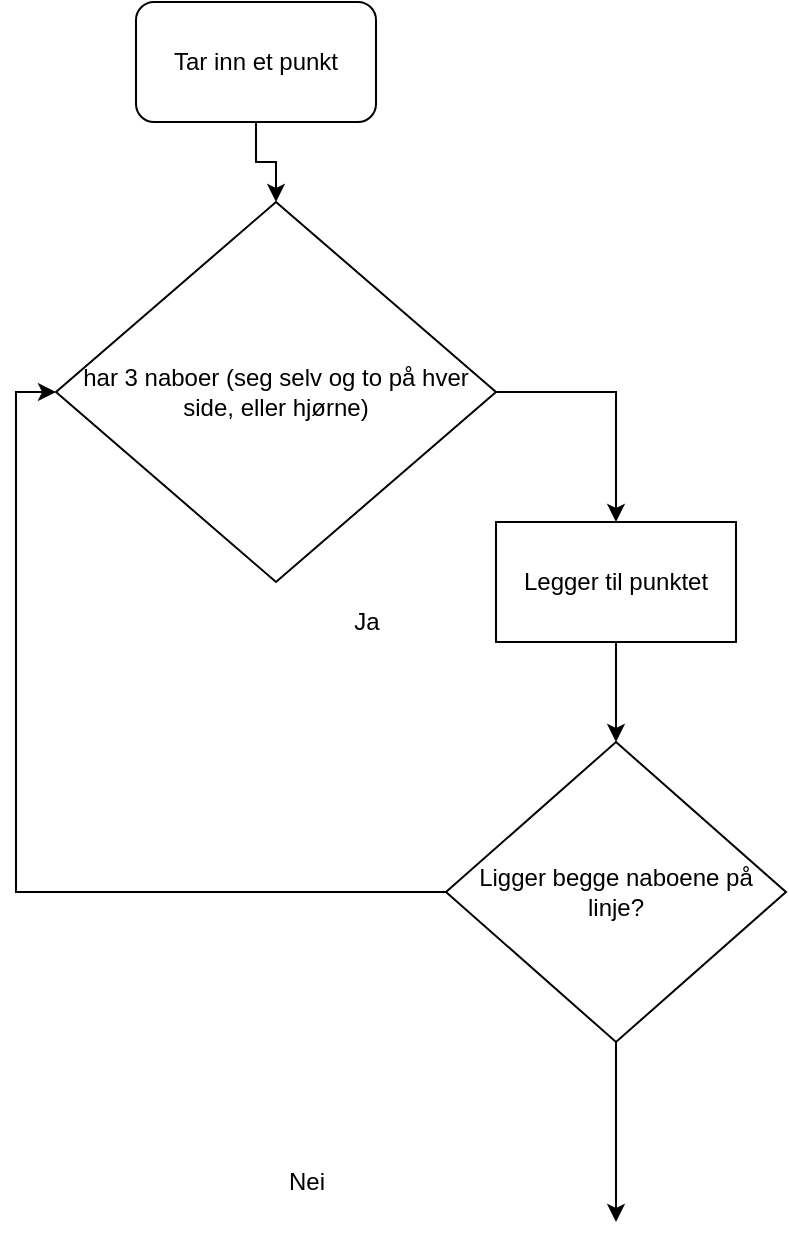 <mxfile version="14.4.6" type="github">
  <diagram id="7xxPRaCTb07UQARyvsE-" name="Page-1">
    <mxGraphModel dx="460" dy="1917" grid="1" gridSize="10" guides="1" tooltips="1" connect="1" arrows="1" fold="1" page="1" pageScale="1" pageWidth="827" pageHeight="1169" math="0" shadow="0">
      <root>
        <mxCell id="0" />
        <mxCell id="1" parent="0" />
        <mxCell id="HWTjK2aRKDfF1gV4Asgg-7" style="edgeStyle=orthogonalEdgeStyle;rounded=0;orthogonalLoop=1;jettySize=auto;html=1;entryX=0.5;entryY=0;entryDx=0;entryDy=0;" parent="1" source="HWTjK2aRKDfF1gV4Asgg-1" target="HWTjK2aRKDfF1gV4Asgg-2" edge="1">
          <mxGeometry relative="1" as="geometry">
            <Array as="points">
              <mxPoint x="440" y="175" />
            </Array>
          </mxGeometry>
        </mxCell>
        <mxCell id="HWTjK2aRKDfF1gV4Asgg-1" value="har 3 naboer (seg selv og to på hver side, eller hjørne)" style="rhombus;whiteSpace=wrap;html=1;" parent="1" vertex="1">
          <mxGeometry x="160" y="80" width="220" height="190" as="geometry" />
        </mxCell>
        <mxCell id="HWTjK2aRKDfF1gV4Asgg-8" style="edgeStyle=orthogonalEdgeStyle;rounded=0;orthogonalLoop=1;jettySize=auto;html=1;entryX=0.5;entryY=0;entryDx=0;entryDy=0;" parent="1" source="HWTjK2aRKDfF1gV4Asgg-2" target="HWTjK2aRKDfF1gV4Asgg-3" edge="1">
          <mxGeometry relative="1" as="geometry" />
        </mxCell>
        <mxCell id="HWTjK2aRKDfF1gV4Asgg-2" value="Legger til punktet" style="rounded=0;whiteSpace=wrap;html=1;" parent="1" vertex="1">
          <mxGeometry x="380" y="240" width="120" height="60" as="geometry" />
        </mxCell>
        <mxCell id="HWTjK2aRKDfF1gV4Asgg-4" style="edgeStyle=orthogonalEdgeStyle;rounded=0;orthogonalLoop=1;jettySize=auto;html=1;entryX=0;entryY=0.5;entryDx=0;entryDy=0;" parent="1" source="HWTjK2aRKDfF1gV4Asgg-3" target="HWTjK2aRKDfF1gV4Asgg-1" edge="1">
          <mxGeometry relative="1" as="geometry">
            <Array as="points">
              <mxPoint x="140" y="425" />
              <mxPoint x="140" y="175" />
            </Array>
          </mxGeometry>
        </mxCell>
        <mxCell id="HWTjK2aRKDfF1gV4Asgg-5" style="edgeStyle=orthogonalEdgeStyle;rounded=0;orthogonalLoop=1;jettySize=auto;html=1;" parent="1" source="HWTjK2aRKDfF1gV4Asgg-3" edge="1">
          <mxGeometry relative="1" as="geometry">
            <mxPoint x="440" y="590" as="targetPoint" />
          </mxGeometry>
        </mxCell>
        <mxCell id="HWTjK2aRKDfF1gV4Asgg-3" value="Ligger begge naboene på linje?" style="rhombus;whiteSpace=wrap;html=1;" parent="1" vertex="1">
          <mxGeometry x="355" y="350" width="170" height="150" as="geometry" />
        </mxCell>
        <mxCell id="HWTjK2aRKDfF1gV4Asgg-6" value="Nei" style="text;html=1;align=center;verticalAlign=middle;resizable=0;points=[];autosize=1;" parent="1" vertex="1">
          <mxGeometry x="270" y="560" width="30" height="20" as="geometry" />
        </mxCell>
        <mxCell id="HWTjK2aRKDfF1gV4Asgg-9" value="Ja" style="text;html=1;align=center;verticalAlign=middle;resizable=0;points=[];autosize=1;" parent="1" vertex="1">
          <mxGeometry x="300" y="280" width="30" height="20" as="geometry" />
        </mxCell>
        <mxCell id="HWTjK2aRKDfF1gV4Asgg-11" style="edgeStyle=orthogonalEdgeStyle;rounded=0;orthogonalLoop=1;jettySize=auto;html=1;entryX=0.5;entryY=0;entryDx=0;entryDy=0;" parent="1" source="HWTjK2aRKDfF1gV4Asgg-10" target="HWTjK2aRKDfF1gV4Asgg-1" edge="1">
          <mxGeometry relative="1" as="geometry" />
        </mxCell>
        <mxCell id="HWTjK2aRKDfF1gV4Asgg-10" value="Tar inn et punkt" style="rounded=1;whiteSpace=wrap;html=1;" parent="1" vertex="1">
          <mxGeometry x="200" y="-20" width="120" height="60" as="geometry" />
        </mxCell>
      </root>
    </mxGraphModel>
  </diagram>
</mxfile>
